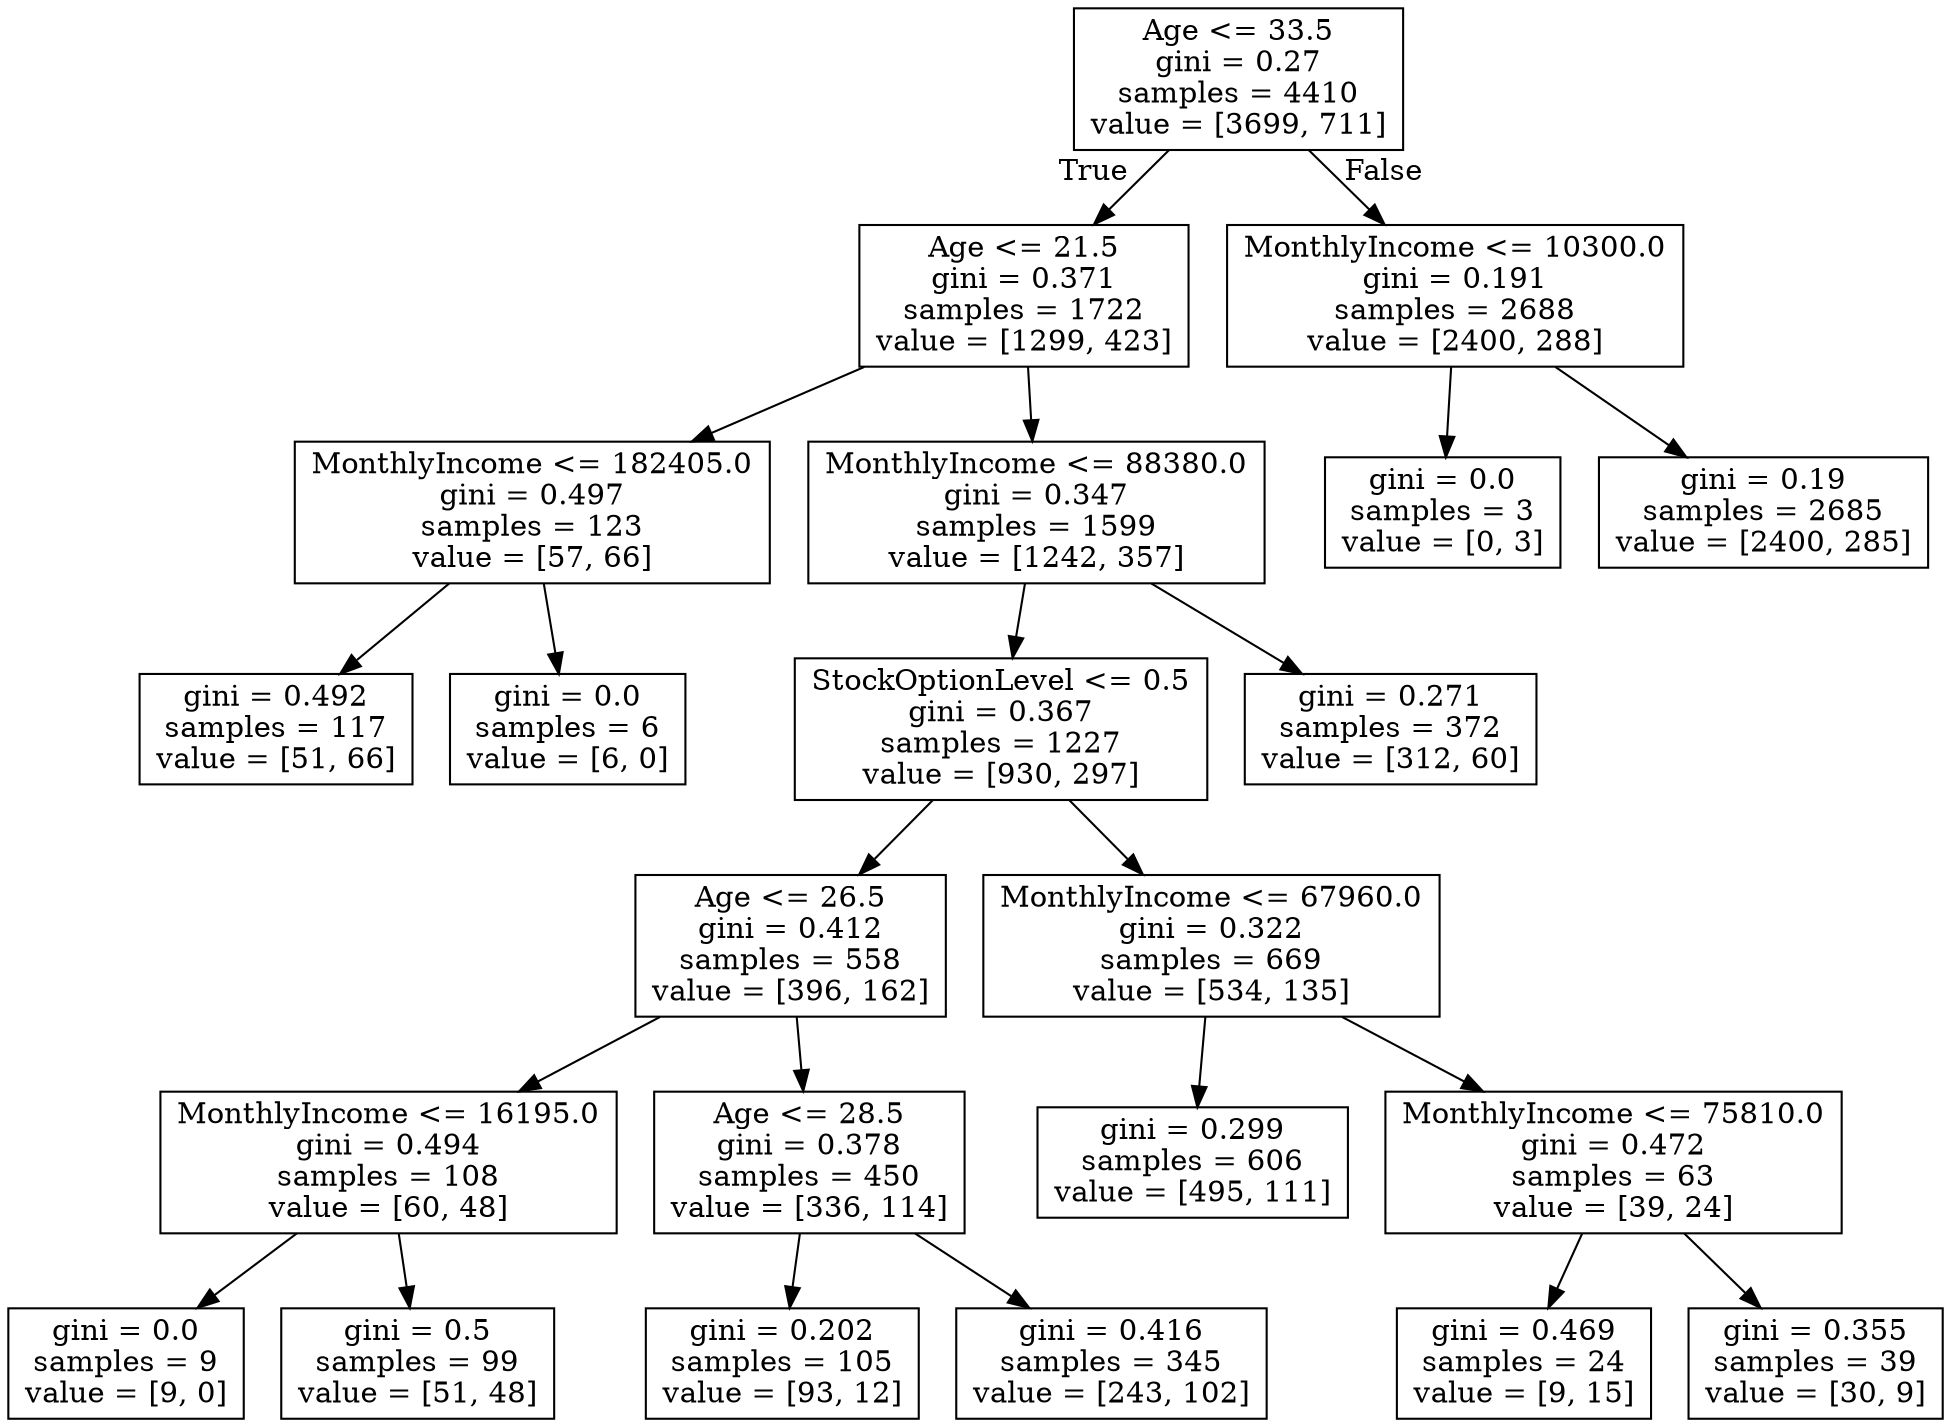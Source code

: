 digraph Tree {
node [shape=box] ;
0 [label="Age <= 33.5\ngini = 0.27\nsamples = 4410\nvalue = [3699, 711]"] ;
1 [label="Age <= 21.5\ngini = 0.371\nsamples = 1722\nvalue = [1299, 423]"] ;
0 -> 1 [labeldistance=2.5, labelangle=45, headlabel="True"] ;
3 [label="MonthlyIncome <= 182405.0\ngini = 0.497\nsamples = 123\nvalue = [57, 66]"] ;
1 -> 3 ;
21 [label="gini = 0.492\nsamples = 117\nvalue = [51, 66]"] ;
3 -> 21 ;
22 [label="gini = 0.0\nsamples = 6\nvalue = [6, 0]"] ;
3 -> 22 ;
4 [label="MonthlyIncome <= 88380.0\ngini = 0.347\nsamples = 1599\nvalue = [1242, 357]"] ;
1 -> 4 ;
7 [label="StockOptionLevel <= 0.5\ngini = 0.367\nsamples = 1227\nvalue = [930, 297]"] ;
4 -> 7 ;
9 [label="Age <= 26.5\ngini = 0.412\nsamples = 558\nvalue = [396, 162]"] ;
7 -> 9 ;
11 [label="MonthlyIncome <= 16195.0\ngini = 0.494\nsamples = 108\nvalue = [60, 48]"] ;
9 -> 11 ;
19 [label="gini = 0.0\nsamples = 9\nvalue = [9, 0]"] ;
11 -> 19 ;
20 [label="gini = 0.5\nsamples = 99\nvalue = [51, 48]"] ;
11 -> 20 ;
12 [label="Age <= 28.5\ngini = 0.378\nsamples = 450\nvalue = [336, 114]"] ;
9 -> 12 ;
13 [label="gini = 0.202\nsamples = 105\nvalue = [93, 12]"] ;
12 -> 13 ;
14 [label="gini = 0.416\nsamples = 345\nvalue = [243, 102]"] ;
12 -> 14 ;
10 [label="MonthlyIncome <= 67960.0\ngini = 0.322\nsamples = 669\nvalue = [534, 135]"] ;
7 -> 10 ;
15 [label="gini = 0.299\nsamples = 606\nvalue = [495, 111]"] ;
10 -> 15 ;
16 [label="MonthlyIncome <= 75810.0\ngini = 0.472\nsamples = 63\nvalue = [39, 24]"] ;
10 -> 16 ;
17 [label="gini = 0.469\nsamples = 24\nvalue = [9, 15]"] ;
16 -> 17 ;
18 [label="gini = 0.355\nsamples = 39\nvalue = [30, 9]"] ;
16 -> 18 ;
8 [label="gini = 0.271\nsamples = 372\nvalue = [312, 60]"] ;
4 -> 8 ;
2 [label="MonthlyIncome <= 10300.0\ngini = 0.191\nsamples = 2688\nvalue = [2400, 288]"] ;
0 -> 2 [labeldistance=2.5, labelangle=-45, headlabel="False"] ;
5 [label="gini = 0.0\nsamples = 3\nvalue = [0, 3]"] ;
2 -> 5 ;
6 [label="gini = 0.19\nsamples = 2685\nvalue = [2400, 285]"] ;
2 -> 6 ;
}